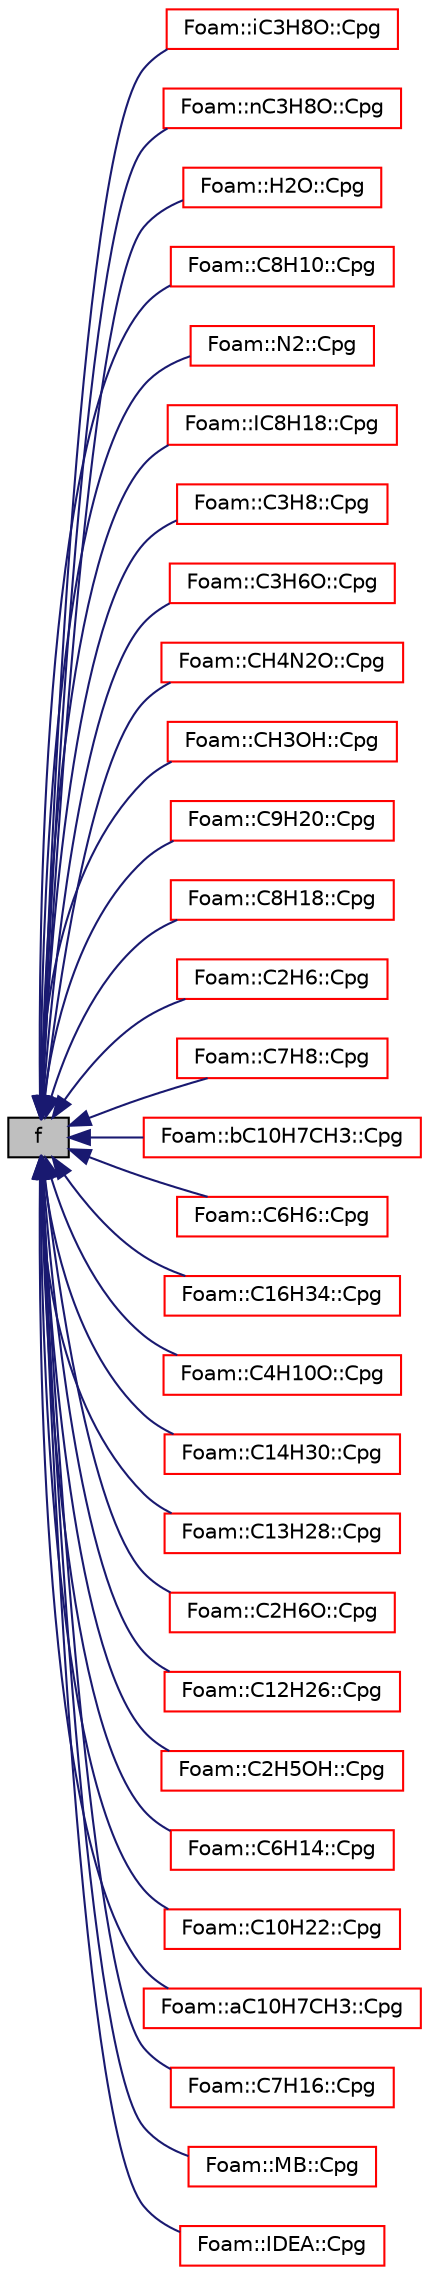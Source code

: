digraph "f"
{
  bgcolor="transparent";
  edge [fontname="Helvetica",fontsize="10",labelfontname="Helvetica",labelfontsize="10"];
  node [fontname="Helvetica",fontsize="10",shape=record];
  rankdir="LR";
  Node1 [label="f",height=0.2,width=0.4,color="black", fillcolor="grey75", style="filled", fontcolor="black"];
  Node1 -> Node2 [dir="back",color="midnightblue",fontsize="10",style="solid",fontname="Helvetica"];
  Node2 [label="Foam::iC3H8O::Cpg",height=0.2,width=0.4,color="red",URL="$a01041.html#a4c1732e4d00185095b9cdd983b0adaeb",tooltip="Ideal gas heat capacity [J/(kg K)]. "];
  Node1 -> Node3 [dir="back",color="midnightblue",fontsize="10",style="solid",fontname="Helvetica"];
  Node3 [label="Foam::nC3H8O::Cpg",height=0.2,width=0.4,color="red",URL="$a01614.html#a4c1732e4d00185095b9cdd983b0adaeb",tooltip="Ideal gas heat capacity [J/(kg K)]. "];
  Node1 -> Node4 [dir="back",color="midnightblue",fontsize="10",style="solid",fontname="Helvetica"];
  Node4 [label="Foam::H2O::Cpg",height=0.2,width=0.4,color="red",URL="$a00979.html#a4c1732e4d00185095b9cdd983b0adaeb",tooltip="Ideal gas heat capacity [J/(kg K)]. "];
  Node1 -> Node5 [dir="back",color="midnightblue",fontsize="10",style="solid",fontname="Helvetica"];
  Node5 [label="Foam::C8H10::Cpg",height=0.2,width=0.4,color="red",URL="$a00185.html#a4c1732e4d00185095b9cdd983b0adaeb",tooltip="Ideal gas heat capacity [J/(kg K)]. "];
  Node1 -> Node6 [dir="back",color="midnightblue",fontsize="10",style="solid",fontname="Helvetica"];
  Node6 [label="Foam::N2::Cpg",height=0.2,width=0.4,color="red",URL="$a01607.html#a4c1732e4d00185095b9cdd983b0adaeb",tooltip="Ideal gas heat capacity [J/(kg K)]. "];
  Node1 -> Node7 [dir="back",color="midnightblue",fontsize="10",style="solid",fontname="Helvetica"];
  Node7 [label="Foam::IC8H18::Cpg",height=0.2,width=0.4,color="red",URL="$a01042.html#a4c1732e4d00185095b9cdd983b0adaeb",tooltip="Ideal gas heat capacity [J/(kg K)]. "];
  Node1 -> Node8 [dir="back",color="midnightblue",fontsize="10",style="solid",fontname="Helvetica"];
  Node8 [label="Foam::C3H8::Cpg",height=0.2,width=0.4,color="red",URL="$a00179.html#a4c1732e4d00185095b9cdd983b0adaeb",tooltip="Ideal gas heat capacity [J/(kg K)]. "];
  Node1 -> Node9 [dir="back",color="midnightblue",fontsize="10",style="solid",fontname="Helvetica"];
  Node9 [label="Foam::C3H6O::Cpg",height=0.2,width=0.4,color="red",URL="$a00178.html#a4c1732e4d00185095b9cdd983b0adaeb",tooltip="Ideal gas heat capacity [J/(kg K)]. "];
  Node1 -> Node10 [dir="back",color="midnightblue",fontsize="10",style="solid",fontname="Helvetica"];
  Node10 [label="Foam::CH4N2O::Cpg",height=0.2,width=0.4,color="red",URL="$a00260.html#a4c1732e4d00185095b9cdd983b0adaeb",tooltip="Ideal gas heat capacity [J/(kg K)]. "];
  Node1 -> Node11 [dir="back",color="midnightblue",fontsize="10",style="solid",fontname="Helvetica"];
  Node11 [label="Foam::CH3OH::Cpg",height=0.2,width=0.4,color="red",URL="$a00259.html#a4c1732e4d00185095b9cdd983b0adaeb",tooltip="Ideal gas heat capacity [J/(kg K)]. "];
  Node1 -> Node12 [dir="back",color="midnightblue",fontsize="10",style="solid",fontname="Helvetica"];
  Node12 [label="Foam::C9H20::Cpg",height=0.2,width=0.4,color="red",URL="$a00187.html#a4c1732e4d00185095b9cdd983b0adaeb",tooltip="Ideal gas heat capacity [J/(kg K)]. "];
  Node1 -> Node13 [dir="back",color="midnightblue",fontsize="10",style="solid",fontname="Helvetica"];
  Node13 [label="Foam::C8H18::Cpg",height=0.2,width=0.4,color="red",URL="$a00186.html#a4c1732e4d00185095b9cdd983b0adaeb",tooltip="Ideal gas heat capacity [J/(kg K)]. "];
  Node1 -> Node14 [dir="back",color="midnightblue",fontsize="10",style="solid",fontname="Helvetica"];
  Node14 [label="Foam::C2H6::Cpg",height=0.2,width=0.4,color="red",URL="$a00176.html#a4c1732e4d00185095b9cdd983b0adaeb",tooltip="Ideal gas heat capacity [J/(kg K)]. "];
  Node1 -> Node15 [dir="back",color="midnightblue",fontsize="10",style="solid",fontname="Helvetica"];
  Node15 [label="Foam::C7H8::Cpg",height=0.2,width=0.4,color="red",URL="$a00184.html#a4c1732e4d00185095b9cdd983b0adaeb",tooltip="Ideal gas heat capacity [J/(kg K)]. "];
  Node1 -> Node16 [dir="back",color="midnightblue",fontsize="10",style="solid",fontname="Helvetica"];
  Node16 [label="Foam::bC10H7CH3::Cpg",height=0.2,width=0.4,color="red",URL="$a00123.html#a4c1732e4d00185095b9cdd983b0adaeb",tooltip="Ideal gas heat capacity [J/(kg K)]. "];
  Node1 -> Node17 [dir="back",color="midnightblue",fontsize="10",style="solid",fontname="Helvetica"];
  Node17 [label="Foam::C6H6::Cpg",height=0.2,width=0.4,color="red",URL="$a00182.html#a4c1732e4d00185095b9cdd983b0adaeb",tooltip="Ideal gas heat capacity [J/(kg K)]. "];
  Node1 -> Node18 [dir="back",color="midnightblue",fontsize="10",style="solid",fontname="Helvetica"];
  Node18 [label="Foam::C16H34::Cpg",height=0.2,width=0.4,color="red",URL="$a00174.html#a4c1732e4d00185095b9cdd983b0adaeb",tooltip="Ideal gas heat capacity [J/(kg K)]. "];
  Node1 -> Node19 [dir="back",color="midnightblue",fontsize="10",style="solid",fontname="Helvetica"];
  Node19 [label="Foam::C4H10O::Cpg",height=0.2,width=0.4,color="red",URL="$a00180.html#a4c1732e4d00185095b9cdd983b0adaeb",tooltip="Ideal gas heat capacity [J/(kg K)]. "];
  Node1 -> Node20 [dir="back",color="midnightblue",fontsize="10",style="solid",fontname="Helvetica"];
  Node20 [label="Foam::C14H30::Cpg",height=0.2,width=0.4,color="red",URL="$a00173.html#a4c1732e4d00185095b9cdd983b0adaeb",tooltip="Ideal gas heat capacity [J/(kg K)]. "];
  Node1 -> Node21 [dir="back",color="midnightblue",fontsize="10",style="solid",fontname="Helvetica"];
  Node21 [label="Foam::C13H28::Cpg",height=0.2,width=0.4,color="red",URL="$a00172.html#a4c1732e4d00185095b9cdd983b0adaeb",tooltip="Ideal gas heat capacity [J/(kg K)]. "];
  Node1 -> Node22 [dir="back",color="midnightblue",fontsize="10",style="solid",fontname="Helvetica"];
  Node22 [label="Foam::C2H6O::Cpg",height=0.2,width=0.4,color="red",URL="$a00177.html#a4c1732e4d00185095b9cdd983b0adaeb",tooltip="Ideal gas heat capacity [J/(kg K)]. "];
  Node1 -> Node23 [dir="back",color="midnightblue",fontsize="10",style="solid",fontname="Helvetica"];
  Node23 [label="Foam::C12H26::Cpg",height=0.2,width=0.4,color="red",URL="$a00171.html#a4c1732e4d00185095b9cdd983b0adaeb",tooltip="Ideal gas heat capacity [J/(kg K)]. "];
  Node1 -> Node24 [dir="back",color="midnightblue",fontsize="10",style="solid",fontname="Helvetica"];
  Node24 [label="Foam::C2H5OH::Cpg",height=0.2,width=0.4,color="red",URL="$a00175.html#a4c1732e4d00185095b9cdd983b0adaeb",tooltip="Ideal gas heat capacity [J/(kg K)]. "];
  Node1 -> Node25 [dir="back",color="midnightblue",fontsize="10",style="solid",fontname="Helvetica"];
  Node25 [label="Foam::C6H14::Cpg",height=0.2,width=0.4,color="red",URL="$a00181.html#a4c1732e4d00185095b9cdd983b0adaeb",tooltip="Ideal gas heat capacity [J/(kg K)]. "];
  Node1 -> Node26 [dir="back",color="midnightblue",fontsize="10",style="solid",fontname="Helvetica"];
  Node26 [label="Foam::C10H22::Cpg",height=0.2,width=0.4,color="red",URL="$a00170.html#a4c1732e4d00185095b9cdd983b0adaeb",tooltip="Ideal gas heat capacity [J/(kg K)]. "];
  Node1 -> Node27 [dir="back",color="midnightblue",fontsize="10",style="solid",fontname="Helvetica"];
  Node27 [label="Foam::aC10H7CH3::Cpg",height=0.2,width=0.4,color="red",URL="$a00012.html#a4c1732e4d00185095b9cdd983b0adaeb",tooltip="Ideal gas heat capacity [J/(kg K)]. "];
  Node1 -> Node28 [dir="back",color="midnightblue",fontsize="10",style="solid",fontname="Helvetica"];
  Node28 [label="Foam::C7H16::Cpg",height=0.2,width=0.4,color="red",URL="$a00183.html#a4c1732e4d00185095b9cdd983b0adaeb",tooltip="Ideal gas heat capacity [J/(kg K)]. "];
  Node1 -> Node29 [dir="back",color="midnightblue",fontsize="10",style="solid",fontname="Helvetica"];
  Node29 [label="Foam::MB::Cpg",height=0.2,width=0.4,color="red",URL="$a01493.html#a4c1732e4d00185095b9cdd983b0adaeb",tooltip="Ideal gas heat capacity [J/(kg K)]. "];
  Node1 -> Node30 [dir="back",color="midnightblue",fontsize="10",style="solid",fontname="Helvetica"];
  Node30 [label="Foam::IDEA::Cpg",height=0.2,width=0.4,color="red",URL="$a01048.html#a4c1732e4d00185095b9cdd983b0adaeb",tooltip="Ideal gas heat capacity [J/(kg K)]. "];
}
